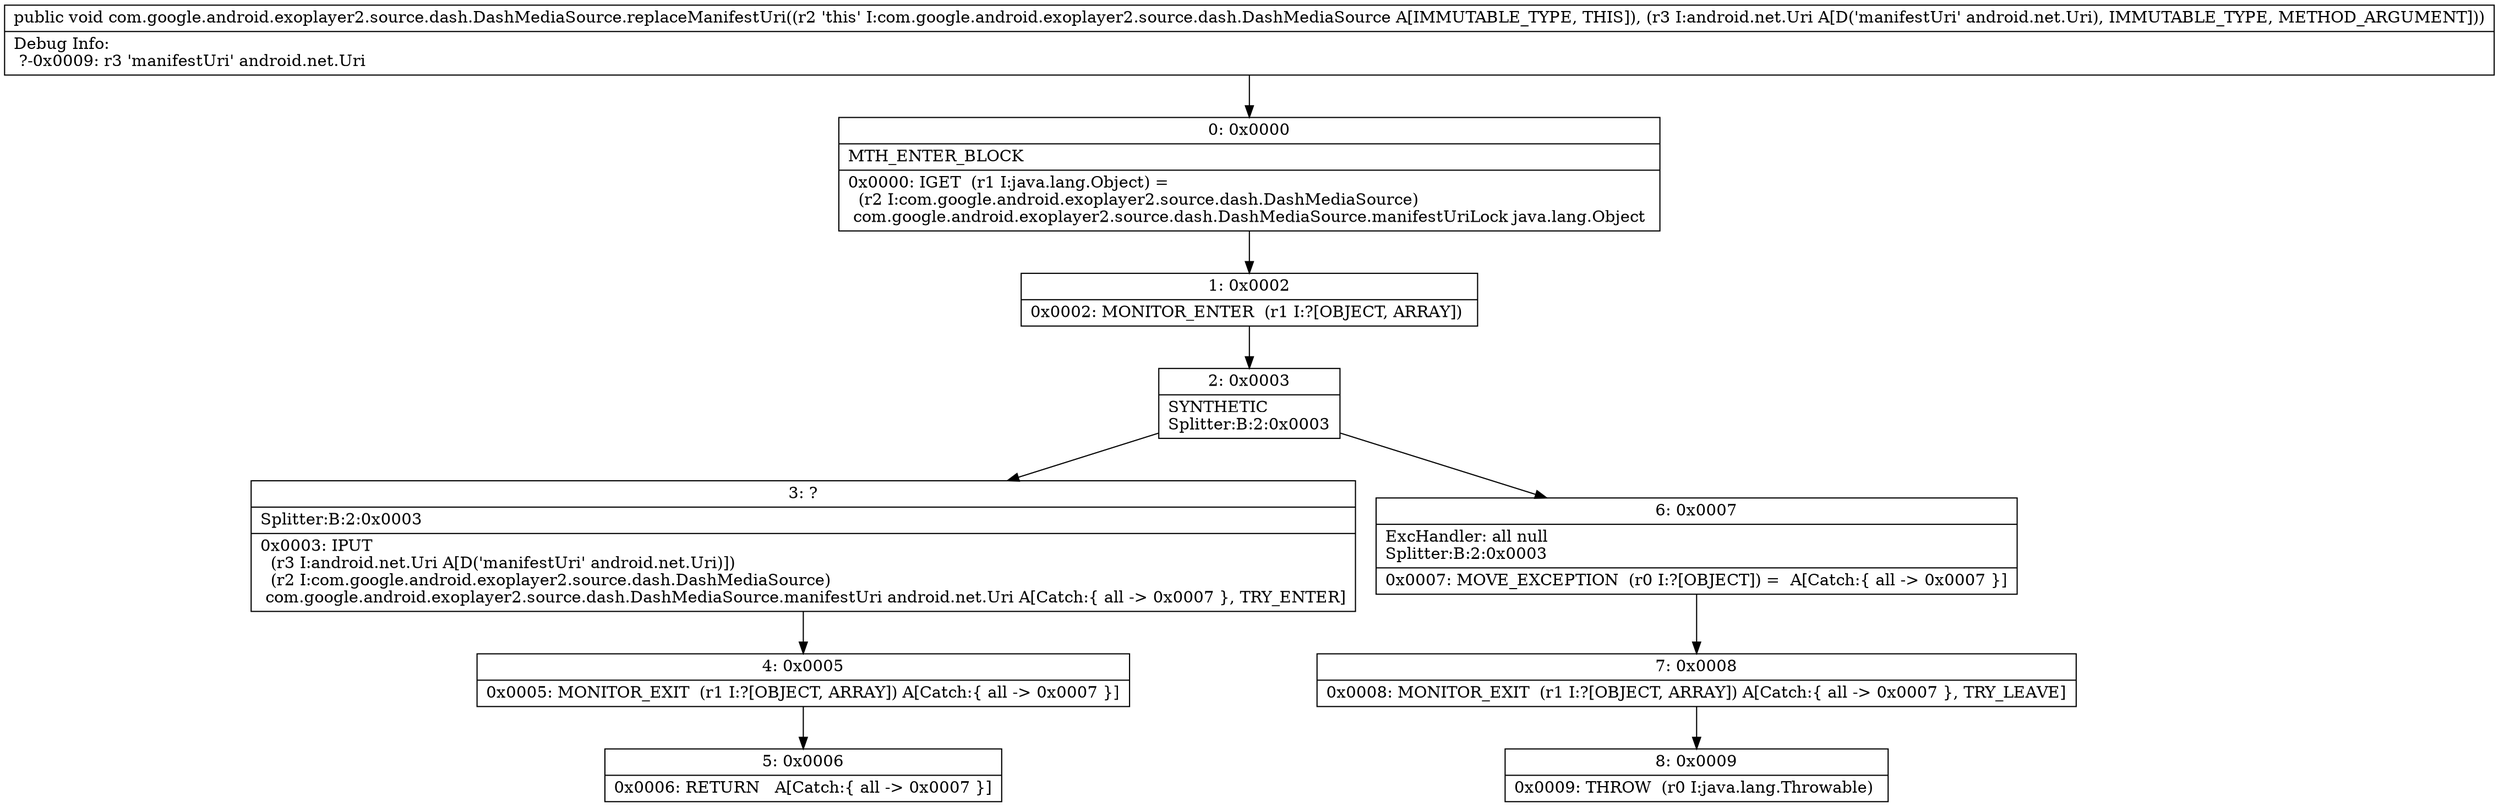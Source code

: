 digraph "CFG forcom.google.android.exoplayer2.source.dash.DashMediaSource.replaceManifestUri(Landroid\/net\/Uri;)V" {
Node_0 [shape=record,label="{0\:\ 0x0000|MTH_ENTER_BLOCK\l|0x0000: IGET  (r1 I:java.lang.Object) = \l  (r2 I:com.google.android.exoplayer2.source.dash.DashMediaSource)\l com.google.android.exoplayer2.source.dash.DashMediaSource.manifestUriLock java.lang.Object \l}"];
Node_1 [shape=record,label="{1\:\ 0x0002|0x0002: MONITOR_ENTER  (r1 I:?[OBJECT, ARRAY]) \l}"];
Node_2 [shape=record,label="{2\:\ 0x0003|SYNTHETIC\lSplitter:B:2:0x0003\l}"];
Node_3 [shape=record,label="{3\:\ ?|Splitter:B:2:0x0003\l|0x0003: IPUT  \l  (r3 I:android.net.Uri A[D('manifestUri' android.net.Uri)])\l  (r2 I:com.google.android.exoplayer2.source.dash.DashMediaSource)\l com.google.android.exoplayer2.source.dash.DashMediaSource.manifestUri android.net.Uri A[Catch:\{ all \-\> 0x0007 \}, TRY_ENTER]\l}"];
Node_4 [shape=record,label="{4\:\ 0x0005|0x0005: MONITOR_EXIT  (r1 I:?[OBJECT, ARRAY]) A[Catch:\{ all \-\> 0x0007 \}]\l}"];
Node_5 [shape=record,label="{5\:\ 0x0006|0x0006: RETURN   A[Catch:\{ all \-\> 0x0007 \}]\l}"];
Node_6 [shape=record,label="{6\:\ 0x0007|ExcHandler: all null\lSplitter:B:2:0x0003\l|0x0007: MOVE_EXCEPTION  (r0 I:?[OBJECT]) =  A[Catch:\{ all \-\> 0x0007 \}]\l}"];
Node_7 [shape=record,label="{7\:\ 0x0008|0x0008: MONITOR_EXIT  (r1 I:?[OBJECT, ARRAY]) A[Catch:\{ all \-\> 0x0007 \}, TRY_LEAVE]\l}"];
Node_8 [shape=record,label="{8\:\ 0x0009|0x0009: THROW  (r0 I:java.lang.Throwable) \l}"];
MethodNode[shape=record,label="{public void com.google.android.exoplayer2.source.dash.DashMediaSource.replaceManifestUri((r2 'this' I:com.google.android.exoplayer2.source.dash.DashMediaSource A[IMMUTABLE_TYPE, THIS]), (r3 I:android.net.Uri A[D('manifestUri' android.net.Uri), IMMUTABLE_TYPE, METHOD_ARGUMENT]))  | Debug Info:\l  ?\-0x0009: r3 'manifestUri' android.net.Uri\l}"];
MethodNode -> Node_0;
Node_0 -> Node_1;
Node_1 -> Node_2;
Node_2 -> Node_3;
Node_2 -> Node_6;
Node_3 -> Node_4;
Node_4 -> Node_5;
Node_6 -> Node_7;
Node_7 -> Node_8;
}

